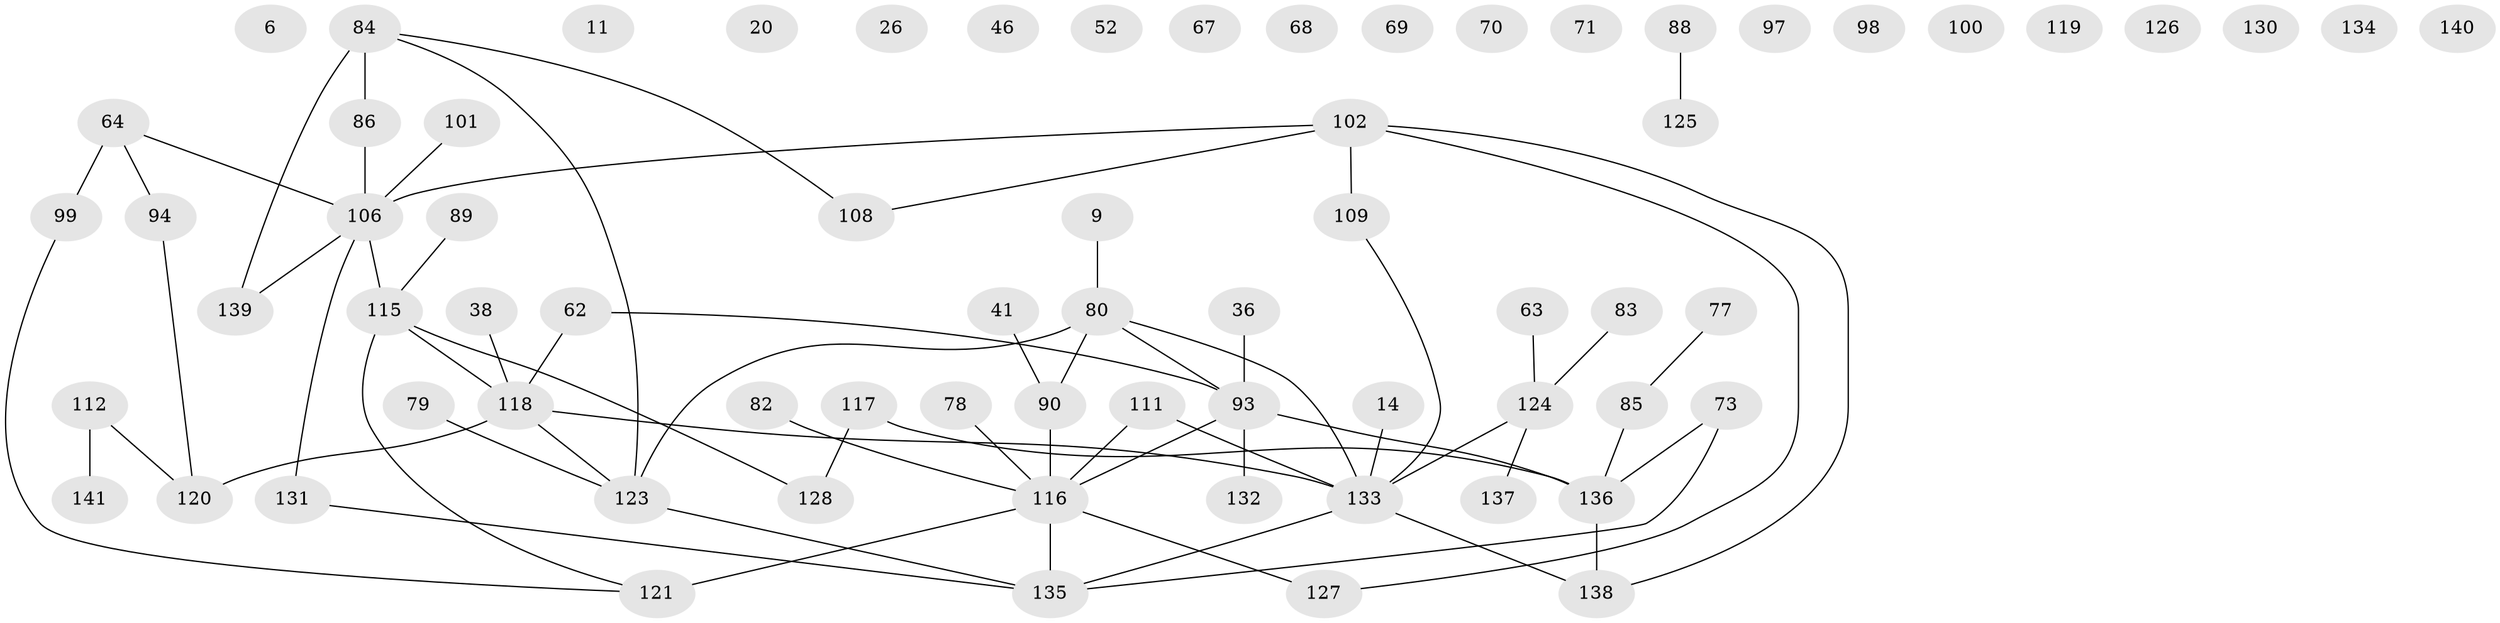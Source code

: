 // original degree distribution, {1: 0.23404255319148937, 2: 0.2624113475177305, 3: 0.20567375886524822, 4: 0.11347517730496454, 0: 0.1276595744680851, 5: 0.03546099290780142, 6: 0.014184397163120567, 7: 0.0070921985815602835}
// Generated by graph-tools (version 1.1) at 2025/39/03/09/25 04:39:22]
// undirected, 70 vertices, 68 edges
graph export_dot {
graph [start="1"]
  node [color=gray90,style=filled];
  6;
  9;
  11;
  14;
  20;
  26;
  36;
  38;
  41;
  46 [super="+15"];
  52;
  62;
  63;
  64 [super="+25"];
  67;
  68;
  69;
  70;
  71;
  73 [super="+28+31"];
  77;
  78 [super="+32+54"];
  79;
  80 [super="+4+22"];
  82;
  83;
  84 [super="+59"];
  85;
  86;
  88;
  89;
  90;
  93 [super="+57"];
  94;
  97;
  98;
  99 [super="+10"];
  100;
  101;
  102 [super="+91"];
  106 [super="+43"];
  108 [super="+44+45"];
  109;
  111 [super="+92"];
  112 [super="+29"];
  115 [super="+40+34"];
  116 [super="+103+49+74+81"];
  117 [super="+2+66"];
  118 [super="+21+13+95"];
  119;
  120 [super="+53"];
  121 [super="+37+61+107"];
  123 [super="+3+113"];
  124 [super="+27"];
  125;
  126;
  127 [super="+50+48+122+75"];
  128;
  130;
  131;
  132;
  133 [super="+51+1+129"];
  134;
  135 [super="+65+104"];
  136 [super="+105"];
  137 [super="+33+60"];
  138 [super="+30+110"];
  139;
  140;
  141;
  9 -- 80;
  14 -- 133;
  36 -- 93;
  38 -- 118;
  41 -- 90;
  62 -- 93;
  62 -- 118;
  63 -- 124;
  64 -- 94;
  64 -- 99 [weight=2];
  64 -- 106;
  73 -- 136;
  73 -- 135;
  77 -- 85;
  78 -- 116;
  79 -- 123;
  80 -- 90 [weight=2];
  80 -- 93 [weight=2];
  80 -- 123 [weight=2];
  80 -- 133;
  82 -- 116;
  83 -- 124;
  84 -- 86;
  84 -- 139;
  84 -- 108;
  84 -- 123;
  85 -- 136;
  86 -- 106;
  88 -- 125;
  89 -- 115;
  90 -- 116;
  93 -- 136 [weight=2];
  93 -- 132;
  93 -- 116 [weight=2];
  94 -- 120;
  99 -- 121;
  101 -- 106;
  102 -- 138;
  102 -- 106 [weight=2];
  102 -- 109;
  102 -- 108;
  102 -- 127;
  106 -- 115;
  106 -- 131;
  106 -- 139;
  109 -- 133;
  111 -- 116;
  111 -- 133;
  112 -- 120;
  112 -- 141;
  115 -- 118;
  115 -- 128;
  115 -- 121;
  116 -- 135;
  116 -- 121 [weight=2];
  116 -- 127;
  117 -- 128;
  117 -- 136;
  118 -- 120 [weight=3];
  118 -- 123;
  118 -- 133 [weight=2];
  123 -- 135;
  124 -- 133 [weight=2];
  124 -- 137;
  131 -- 135;
  133 -- 135;
  133 -- 138;
  136 -- 138;
}

